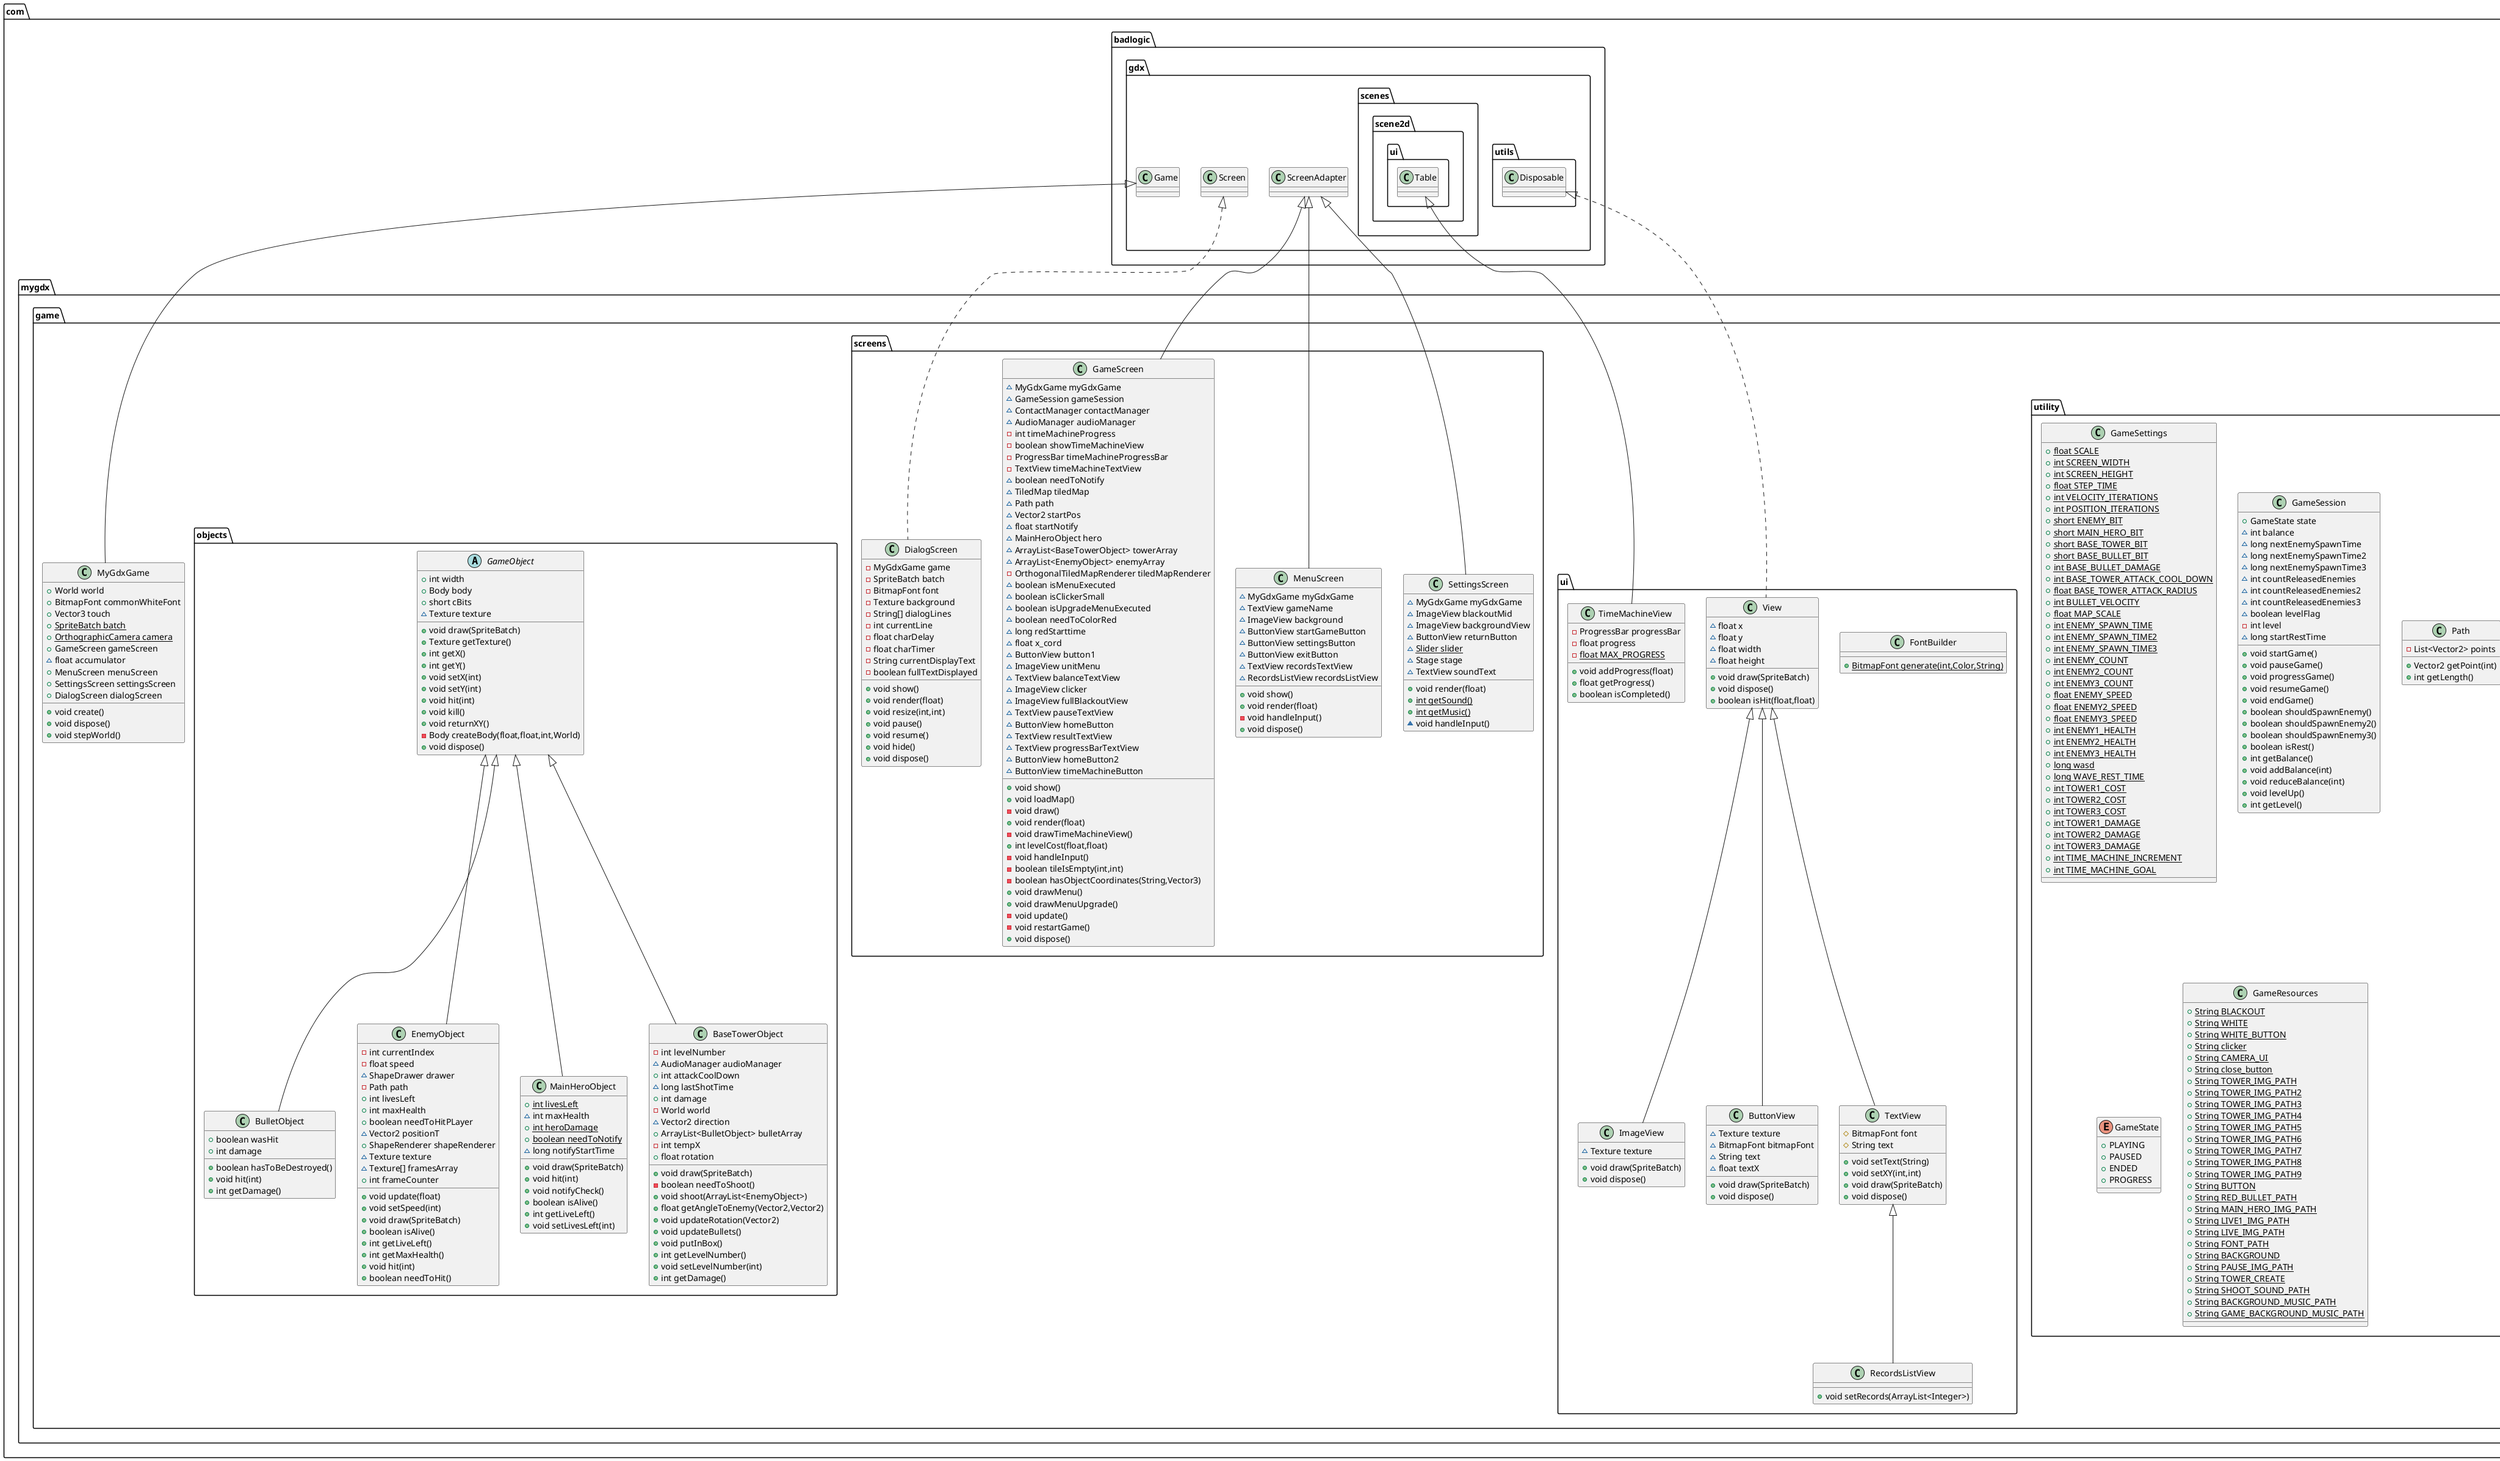 @startuml
class com.mygdx.game.Managers.AudioManager {
+ {static} Music backgroundMusic
+ Sound shootSound
+ Sound explosionSound
+ Sound deploySound
+ {static} int sound
+ boolean isMusicOn
+ {static} void updateSoundFlag(int)
+ {static} void updateMusicFlag(int)
+ {static} void playbgMusic()
+ {static} void playgmMusic()
}


class com.mygdx.game.utility.GameSettings {
+ {static} float SCALE
+ {static} int SCREEN_WIDTH
+ {static} int SCREEN_HEIGHT
+ {static} float STEP_TIME
+ {static} int VELOCITY_ITERATIONS
+ {static} int POSITION_ITERATIONS
+ {static} short ENEMY_BIT
+ {static} short MAIN_HERO_BIT
+ {static} short BASE_TOWER_BIT
+ {static} short BASE_BULLET_BIT
+ {static} int BASE_BULLET_DAMAGE
+ {static} int BASE_TOWER_ATTACK_COOL_DOWN
+ {static} float BASE_TOWER_ATTACK_RADIUS
+ {static} int BULLET_VELOCITY
+ {static} float MAP_SCALE
+ {static} int ENEMY_SPAWN_TIME
+ {static} int ENEMY_SPAWN_TIME2
+ {static} int ENEMY_SPAWN_TIME3
+ {static} int ENEMY_COUNT
+ {static} int ENEMY2_COUNT
+ {static} int ENEMY3_COUNT
+ {static} float ENEMY_SPEED
+ {static} float ENEMY2_SPEED
+ {static} float ENEMY3_SPEED
+ {static} int ENEMY1_HEALTH
+ {static} int ENEMY2_HEALTH
+ {static} int ENEMY3_HEALTH
+ {static} long wasd
+ {static} long WAVE_REST_TIME
+ {static} int TOWER1_COST
+ {static} int TOWER2_COST
+ {static} int TOWER3_COST
+ {static} int TOWER1_DAMAGE
+ {static} int TOWER2_DAMAGE
+ {static} int TOWER3_DAMAGE
+ {static} int TIME_MACHINE_INCREMENT
+ {static} int TIME_MACHINE_GOAL
}

class com.mygdx.game.ui.ImageView {
~ Texture texture
+ void draw(SpriteBatch)
+ void dispose()
}


class com.mygdx.game.screens.SettingsScreen {
~ MyGdxGame myGdxGame
~ ImageView blackoutMid
~ ImageView backgroundView
~ ButtonView returnButton
~ {static} Slider slider
~ Stage stage
~ TextView soundText
+ void render(float)
+ {static} int getSound()
+ {static} int getMusic()
~ void handleInput()
}


class com.mygdx.game.ui.ButtonView {
~ Texture texture
~ BitmapFont bitmapFont
~ String text
~ float textX
+ void draw(SpriteBatch)
+ void dispose()
}


class com.mygdx.game.ui.FontBuilder {
+ {static} BitmapFont generate(int,Color,String)
}

class com.mygdx.game.Managers.ContactManager {
~ World world
}

class com.mygdx.game.MyGdxGame {
+ World world
+ BitmapFont commonWhiteFont
+ Vector3 touch
+ {static} SpriteBatch batch
+ {static} OrthographicCamera camera
+ GameScreen gameScreen
~ float accumulator
+ MenuScreen menuScreen
+ SettingsScreen settingsScreen
+ DialogScreen dialogScreen
+ void create()
+ void dispose()
+ void stepWorld()
}


class com.mygdx.game.utility.GameSession {
+ GameState state
~ int balance
~ long nextEnemySpawnTime
~ long nextEnemySpawnTime2
~ long nextEnemySpawnTime3
~ int countReleasedEnemies
~ int countReleasedEnemies2
~ int countReleasedEnemies3
~ boolean levelFlag
- int level
~ long startRestTime
+ void startGame()
+ void pauseGame()
+ void progressGame()
+ void resumeGame()
+ void endGame()
+ boolean shouldSpawnEnemy()
+ boolean shouldSpawnEnemy2()
+ boolean shouldSpawnEnemy3()
+ boolean isRest()
+ int getBalance()
+ void addBalance(int)
+ void reduceBalance(int)
+ void levelUp()
+ int getLevel()
}


class com.mygdx.game.utility.Path {
- List<Vector2> points
+ Vector2 getPoint(int)
+ int getLength()
}


class com.mygdx.game.ui.RecordsListView {
+ void setRecords(ArrayList<Integer>)
}

class com.mygdx.game.ui.TextView {
# BitmapFont font
# String text
+ void setText(String)
+ void setXY(int,int)
+ void draw(SpriteBatch)
+ void dispose()
}


class com.mygdx.game.screens.MenuScreen {
~ MyGdxGame myGdxGame
~ TextView gameName
~ ImageView background
~ ButtonView startGameButton
~ ButtonView settingsButton
~ ButtonView exitButton
~ TextView recordsTextView
~ RecordsListView recordsListView
+ void show()
+ void render(float)
- void handleInput()
+ void dispose()
}


class com.mygdx.game.objects.BulletObject {
+ boolean wasHit
+ int damage
+ boolean hasToBeDestroyed()
+ void hit(int)
+ int getDamage()
}


class com.mygdx.game.objects.EnemyObject {
- int currentIndex
- float speed
~ ShapeDrawer drawer
- Path path
+ int livesLeft
+ int maxHealth
+ boolean needToHitPLayer
~ Vector2 positionT
+ ShapeRenderer shapeRenderer
~ Texture texture
~ Texture[] framesArray
+ int frameCounter
+ void update(float)
+ void setSpeed(int)
+ void draw(SpriteBatch)
+ boolean isAlive()
+ int getLiveLeft()
+ int getMaxHealth()
+ void hit(int)
+ boolean needToHit()
}


enum com.mygdx.game.utility.GameState {
+  PLAYING
+  PAUSED
+  ENDED
+  PROGRESS
}

class com.mygdx.game.screens.GameScreen {
~ MyGdxGame myGdxGame
~ GameSession gameSession
~ ContactManager contactManager
~ AudioManager audioManager
- int timeMachineProgress
- boolean showTimeMachineView
- ProgressBar timeMachineProgressBar
- TextView timeMachineTextView
~ boolean needToNotify
~ TiledMap tiledMap
~ Path path
~ Vector2 startPos
~ float startNotify
~ MainHeroObject hero
~ ArrayList<BaseTowerObject> towerArray
~ ArrayList<EnemyObject> enemyArray
- OrthogonalTiledMapRenderer tiledMapRenderer
~ boolean isMenuExecuted
~ boolean isClickerSmall
~ boolean isUpgradeMenuExecuted
~ boolean needToColorRed
~ long redStarttime
~ float x_cord
~ ButtonView button1
~ ImageView unitMenu
~ TextView balanceTextView
~ ImageView clicker
~ ImageView fullBlackoutView
~ TextView pauseTextView
~ ButtonView homeButton
~ TextView resultTextView
~ TextView progressBarTextView
~ ButtonView homeButton2
~ ButtonView timeMachineButton
+ void show()
+ void loadMap()
- void draw()
+ void render(float)
- void drawTimeMachineView()
+ int levelCost(float,float)
- void handleInput()
- boolean tileIsEmpty(int,int)
- boolean hasObjectCoordinates(String,Vector3)
+ void drawMenu()
+ void drawMenuUpgrade()
- void update()
- void restartGame()
+ void dispose()
}


class com.mygdx.game.Managers.MemoryManager {
- {static} Preferences preferences
+ {static} void saveSoundSettings(int)
+ {static} int SoundValue()
+ {static} void saveMusicSettings(int)
+ {static} int MusicValue()
+ {static} void saveTableOfRecords(ArrayList<Integer>)
+ {static} ArrayList<Integer> loadRecordsTable()
+ {static} void saveDialogue(boolean)
+ {static} boolean loadDialogue()
+ {static} void saveTimeMachineProgress(int)
+ {static} int timeMachineProgress()
}


class com.mygdx.game.ui.View {
~ float x
~ float y
~ float width
~ float height
+ void draw(SpriteBatch)
+ void dispose()
+ boolean isHit(float,float)
}


class com.mygdx.game.screens.DialogScreen {
- MyGdxGame game
- SpriteBatch batch
- BitmapFont font
- Texture background
- String[] dialogLines
- int currentLine
- float charDelay
- float charTimer
- String currentDisplayText
- boolean fullTextDisplayed
+ void show()
+ void render(float)
+ void resize(int,int)
+ void pause()
+ void resume()
+ void hide()
+ void dispose()
}


class com.mygdx.game.utility.GameResources {
+ {static} String BLACKOUT
+ {static} String WHITE
+ {static} String WHITE_BUTTON
+ {static} String clicker
+ {static} String CAMERA_UI
+ {static} String close_button
+ {static} String TOWER_IMG_PATH
+ {static} String TOWER_IMG_PATH2
+ {static} String TOWER_IMG_PATH3
+ {static} String TOWER_IMG_PATH4
+ {static} String TOWER_IMG_PATH5
+ {static} String TOWER_IMG_PATH6
+ {static} String TOWER_IMG_PATH7
+ {static} String TOWER_IMG_PATH8
+ {static} String TOWER_IMG_PATH9
+ {static} String BUTTON
+ {static} String RED_BULLET_PATH
+ {static} String MAIN_HERO_IMG_PATH
+ {static} String LIVE1_IMG_PATH
+ {static} String LIVE_IMG_PATH
+ {static} String FONT_PATH
+ {static} String BACKGROUND
+ {static} String PAUSE_IMG_PATH
+ {static} String TOWER_CREATE
+ {static} String SHOOT_SOUND_PATH
+ {static} String BACKGROUND_MUSIC_PATH
+ {static} String GAME_BACKGROUND_MUSIC_PATH
}

class com.mygdx.game.ui.TimeMachineView {
- ProgressBar progressBar
- float progress
- {static} float MAX_PROGRESS
+ void addProgress(float)
+ float getProgress()
+ boolean isCompleted()
}


abstract class com.mygdx.game.objects.GameObject {
+ int width
+ Body body
+ short cBits
~ Texture texture
+ void draw(SpriteBatch)
+ Texture getTexture()
+ int getX()
+ int getY()
+ void setX(int)
+ void setY(int)
+ void hit(int)
+ void kill()
+ void returnXY()
- Body createBody(float,float,int,World)
+ void dispose()
}


class com.mygdx.game.objects.MainHeroObject {
+ {static} int livesLeft
~ int maxHealth
+ {static} int heroDamage
+ {static} boolean needToNotify
~ long notifyStartTime
+ void draw(SpriteBatch)
+ void hit(int)
+ void notifyCheck()
+ boolean isAlive()
+ int getLiveLeft()
+ void setLivesLeft(int)
}


class com.mygdx.game.objects.BaseTowerObject {
- int levelNumber
~ AudioManager audioManager
+ int attackCoolDown
~ long lastShotTime
+ int damage
- World world
~ Vector2 direction
+ ArrayList<BulletObject> bulletArray
- int tempX
+ float rotation
+ void draw(SpriteBatch)
- boolean needToShoot()
+ void shoot(ArrayList<EnemyObject>)
+ float getAngleToEnemy(Vector2,Vector2)
+ void updateRotation(Vector2)
+ void updateBullets()
+ void putInBox()
+ int getLevelNumber()
+ void setLevelNumber(int)
+ int getDamage()
}




com.mygdx.game.ui.View <|-- com.mygdx.game.ui.ImageView
com.badlogic.gdx.ScreenAdapter <|-- com.mygdx.game.screens.SettingsScreen
com.mygdx.game.ui.View <|-- com.mygdx.game.ui.ButtonView
com.badlogic.gdx.Game <|-- com.mygdx.game.MyGdxGame
com.mygdx.game.ui.TextView <|-- com.mygdx.game.ui.RecordsListView
com.mygdx.game.ui.View <|-- com.mygdx.game.ui.TextView
com.badlogic.gdx.ScreenAdapter <|-- com.mygdx.game.screens.MenuScreen
com.mygdx.game.objects.GameObject <|-- com.mygdx.game.objects.BulletObject
com.mygdx.game.objects.GameObject <|-- com.mygdx.game.objects.EnemyObject
com.badlogic.gdx.ScreenAdapter <|-- com.mygdx.game.screens.GameScreen
com.badlogic.gdx.utils.Disposable <|.. com.mygdx.game.ui.View
com.badlogic.gdx.Screen <|.. com.mygdx.game.screens.DialogScreen
com.badlogic.gdx.scenes.scene2d.ui.Table <|-- com.mygdx.game.ui.TimeMachineView
com.mygdx.game.objects.GameObject <|-- com.mygdx.game.objects.MainHeroObject
com.mygdx.game.objects.GameObject <|-- com.mygdx.game.objects.BaseTowerObject
@enduml